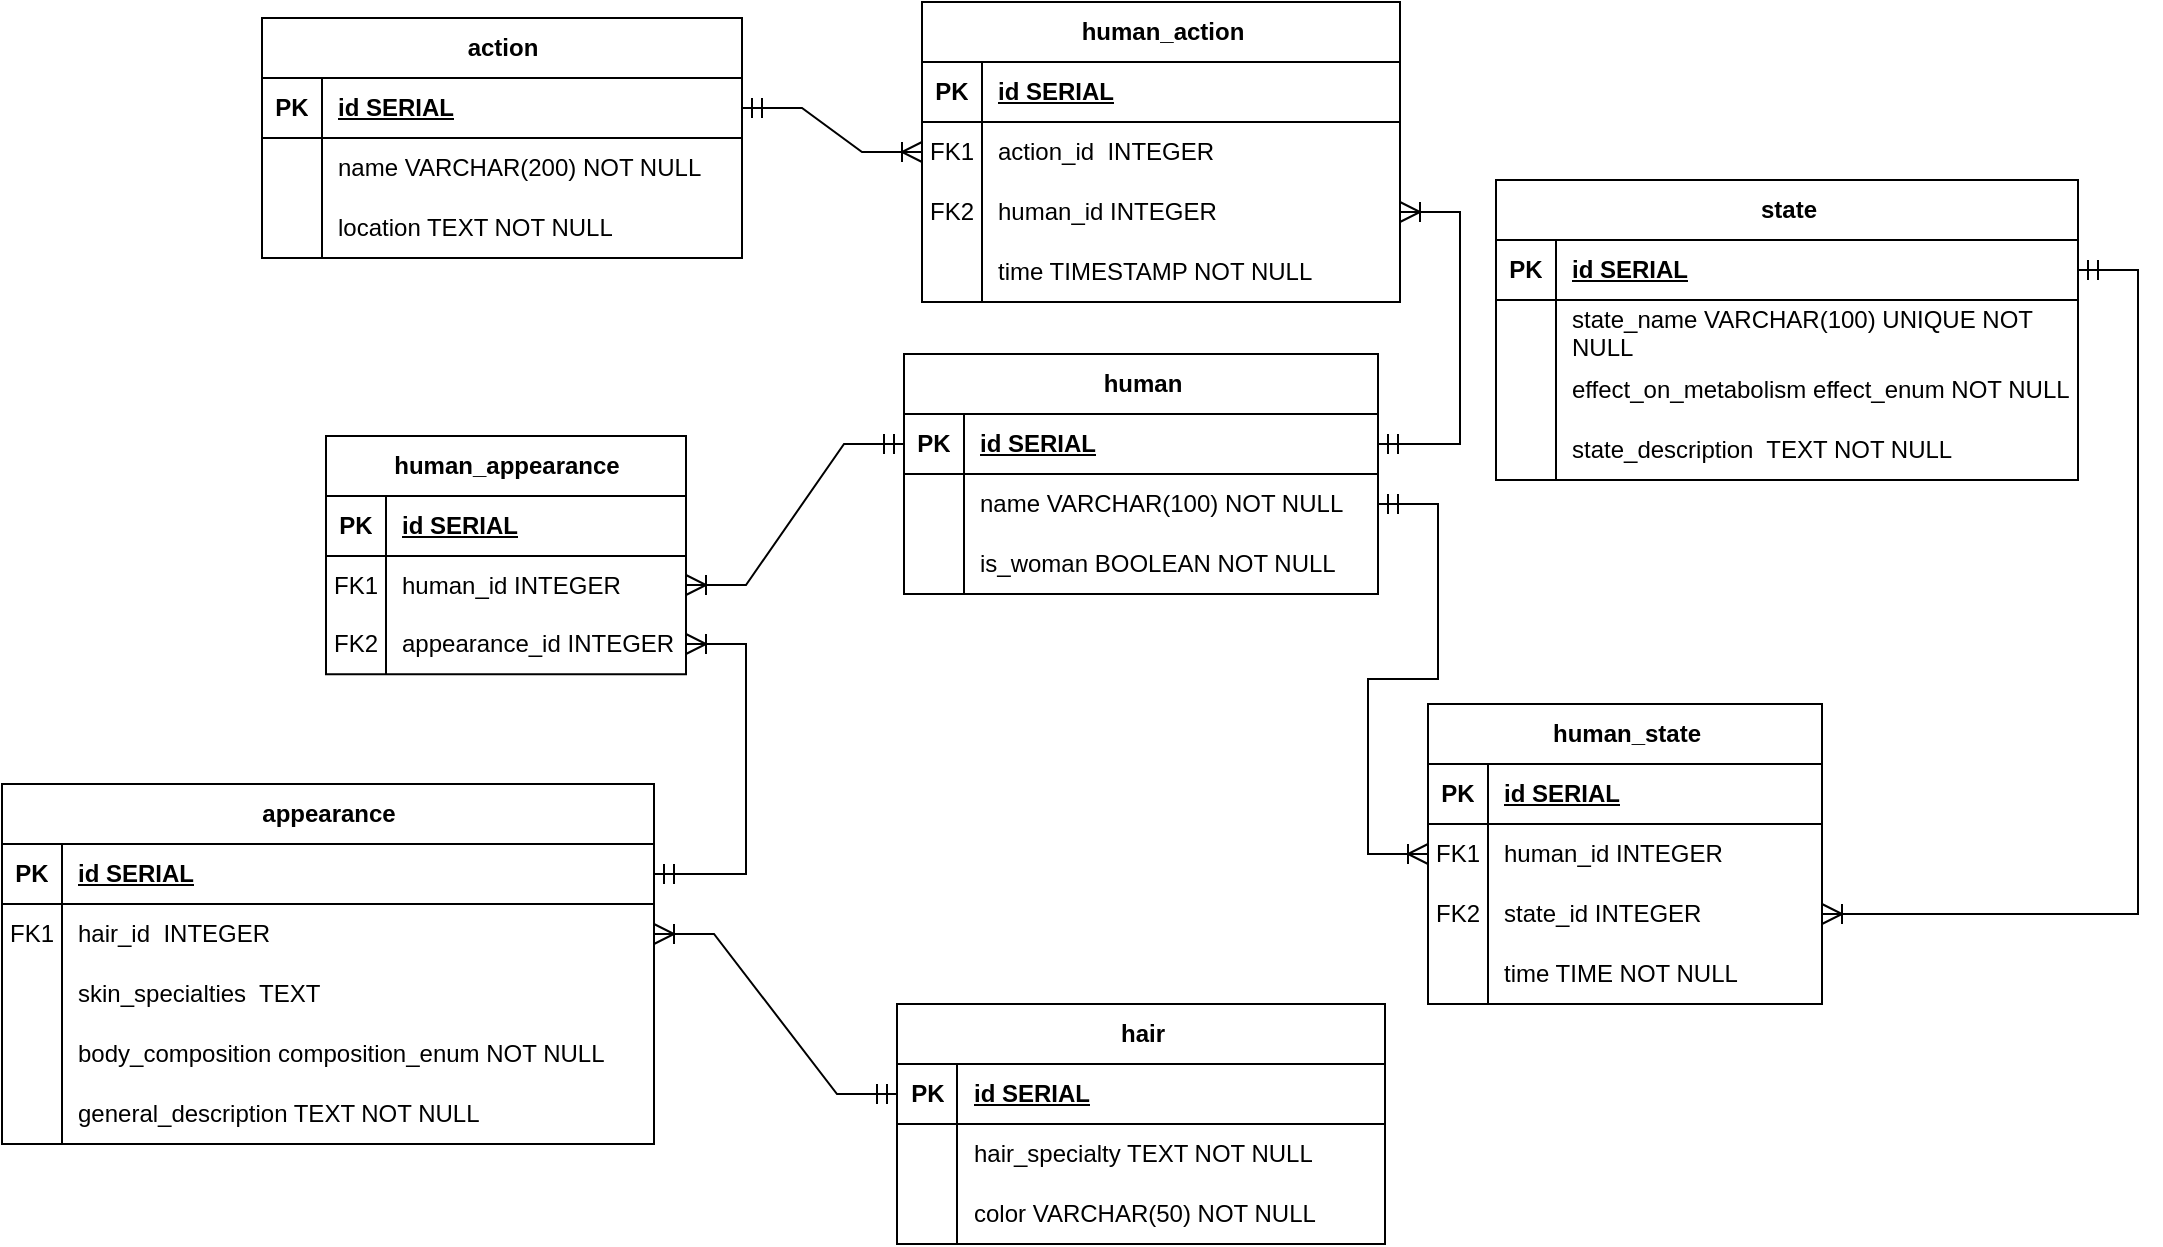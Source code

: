 <mxfile version="24.3.0" type="device">
  <diagram name="Страница — 1" id="eixM2uR3k9IXzNf28HV8">
    <mxGraphModel dx="1797" dy="666" grid="0" gridSize="10" guides="1" tooltips="1" connect="1" arrows="1" fold="1" page="0" pageScale="1" pageWidth="827" pageHeight="1169" math="0" shadow="0">
      <root>
        <mxCell id="0" />
        <mxCell id="1" parent="0" />
        <mxCell id="yar2LCx-EGG8Gln6HPdT-1" value="action" style="shape=table;startSize=30;container=1;collapsible=1;childLayout=tableLayout;fixedRows=1;rowLines=0;fontStyle=1;align=center;resizeLast=1;html=1;" parent="1" vertex="1">
          <mxGeometry x="-125" y="292" width="240" height="120" as="geometry" />
        </mxCell>
        <mxCell id="yar2LCx-EGG8Gln6HPdT-2" value="" style="shape=tableRow;horizontal=0;startSize=0;swimlaneHead=0;swimlaneBody=0;fillColor=none;collapsible=0;dropTarget=0;points=[[0,0.5],[1,0.5]];portConstraint=eastwest;top=0;left=0;right=0;bottom=1;" parent="yar2LCx-EGG8Gln6HPdT-1" vertex="1">
          <mxGeometry y="30" width="240" height="30" as="geometry" />
        </mxCell>
        <mxCell id="yar2LCx-EGG8Gln6HPdT-3" value="PK" style="shape=partialRectangle;connectable=0;fillColor=none;top=0;left=0;bottom=0;right=0;fontStyle=1;overflow=hidden;whiteSpace=wrap;html=1;" parent="yar2LCx-EGG8Gln6HPdT-2" vertex="1">
          <mxGeometry width="30" height="30" as="geometry">
            <mxRectangle width="30" height="30" as="alternateBounds" />
          </mxGeometry>
        </mxCell>
        <mxCell id="yar2LCx-EGG8Gln6HPdT-4" value="id SERIAL" style="shape=partialRectangle;connectable=0;fillColor=none;top=0;left=0;bottom=0;right=0;align=left;spacingLeft=6;fontStyle=5;overflow=hidden;whiteSpace=wrap;html=1;" parent="yar2LCx-EGG8Gln6HPdT-2" vertex="1">
          <mxGeometry x="30" width="210" height="30" as="geometry">
            <mxRectangle width="210" height="30" as="alternateBounds" />
          </mxGeometry>
        </mxCell>
        <mxCell id="yar2LCx-EGG8Gln6HPdT-5" value="" style="shape=tableRow;horizontal=0;startSize=0;swimlaneHead=0;swimlaneBody=0;fillColor=none;collapsible=0;dropTarget=0;points=[[0,0.5],[1,0.5]];portConstraint=eastwest;top=0;left=0;right=0;bottom=0;" parent="yar2LCx-EGG8Gln6HPdT-1" vertex="1">
          <mxGeometry y="60" width="240" height="30" as="geometry" />
        </mxCell>
        <mxCell id="yar2LCx-EGG8Gln6HPdT-6" value="" style="shape=partialRectangle;connectable=0;fillColor=none;top=0;left=0;bottom=0;right=0;editable=1;overflow=hidden;whiteSpace=wrap;html=1;" parent="yar2LCx-EGG8Gln6HPdT-5" vertex="1">
          <mxGeometry width="30" height="30" as="geometry">
            <mxRectangle width="30" height="30" as="alternateBounds" />
          </mxGeometry>
        </mxCell>
        <mxCell id="yar2LCx-EGG8Gln6HPdT-7" value="name VARCHAR(200) NOT NULL" style="shape=partialRectangle;connectable=0;fillColor=none;top=0;left=0;bottom=0;right=0;align=left;spacingLeft=6;overflow=hidden;whiteSpace=wrap;html=1;" parent="yar2LCx-EGG8Gln6HPdT-5" vertex="1">
          <mxGeometry x="30" width="210" height="30" as="geometry">
            <mxRectangle width="210" height="30" as="alternateBounds" />
          </mxGeometry>
        </mxCell>
        <mxCell id="yar2LCx-EGG8Gln6HPdT-8" value="" style="shape=tableRow;horizontal=0;startSize=0;swimlaneHead=0;swimlaneBody=0;fillColor=none;collapsible=0;dropTarget=0;points=[[0,0.5],[1,0.5]];portConstraint=eastwest;top=0;left=0;right=0;bottom=0;" parent="yar2LCx-EGG8Gln6HPdT-1" vertex="1">
          <mxGeometry y="90" width="240" height="30" as="geometry" />
        </mxCell>
        <mxCell id="yar2LCx-EGG8Gln6HPdT-9" value="" style="shape=partialRectangle;connectable=0;fillColor=none;top=0;left=0;bottom=0;right=0;editable=1;overflow=hidden;whiteSpace=wrap;html=1;" parent="yar2LCx-EGG8Gln6HPdT-8" vertex="1">
          <mxGeometry width="30" height="30" as="geometry">
            <mxRectangle width="30" height="30" as="alternateBounds" />
          </mxGeometry>
        </mxCell>
        <mxCell id="yar2LCx-EGG8Gln6HPdT-10" value="location TEXT NOT NULL" style="shape=partialRectangle;connectable=0;fillColor=none;top=0;left=0;bottom=0;right=0;align=left;spacingLeft=6;overflow=hidden;whiteSpace=wrap;html=1;" parent="yar2LCx-EGG8Gln6HPdT-8" vertex="1">
          <mxGeometry x="30" width="210" height="30" as="geometry">
            <mxRectangle width="210" height="30" as="alternateBounds" />
          </mxGeometry>
        </mxCell>
        <mxCell id="yar2LCx-EGG8Gln6HPdT-14" value="human_action" style="shape=table;startSize=30;container=1;collapsible=1;childLayout=tableLayout;fixedRows=1;rowLines=0;fontStyle=1;align=center;resizeLast=1;html=1;" parent="1" vertex="1">
          <mxGeometry x="205" y="284" width="239" height="150" as="geometry" />
        </mxCell>
        <mxCell id="yar2LCx-EGG8Gln6HPdT-15" value="" style="shape=tableRow;horizontal=0;startSize=0;swimlaneHead=0;swimlaneBody=0;fillColor=none;collapsible=0;dropTarget=0;points=[[0,0.5],[1,0.5]];portConstraint=eastwest;top=0;left=0;right=0;bottom=1;" parent="yar2LCx-EGG8Gln6HPdT-14" vertex="1">
          <mxGeometry y="30" width="239" height="30" as="geometry" />
        </mxCell>
        <mxCell id="yar2LCx-EGG8Gln6HPdT-16" value="PK" style="shape=partialRectangle;connectable=0;fillColor=none;top=0;left=0;bottom=0;right=0;fontStyle=1;overflow=hidden;whiteSpace=wrap;html=1;" parent="yar2LCx-EGG8Gln6HPdT-15" vertex="1">
          <mxGeometry width="30" height="30" as="geometry">
            <mxRectangle width="30" height="30" as="alternateBounds" />
          </mxGeometry>
        </mxCell>
        <mxCell id="yar2LCx-EGG8Gln6HPdT-17" value="id SERIAL" style="shape=partialRectangle;connectable=0;fillColor=none;top=0;left=0;bottom=0;right=0;align=left;spacingLeft=6;fontStyle=5;overflow=hidden;whiteSpace=wrap;html=1;" parent="yar2LCx-EGG8Gln6HPdT-15" vertex="1">
          <mxGeometry x="30" width="209" height="30" as="geometry">
            <mxRectangle width="209" height="30" as="alternateBounds" />
          </mxGeometry>
        </mxCell>
        <mxCell id="yar2LCx-EGG8Gln6HPdT-18" value="" style="shape=tableRow;horizontal=0;startSize=0;swimlaneHead=0;swimlaneBody=0;fillColor=none;collapsible=0;dropTarget=0;points=[[0,0.5],[1,0.5]];portConstraint=eastwest;top=0;left=0;right=0;bottom=0;" parent="yar2LCx-EGG8Gln6HPdT-14" vertex="1">
          <mxGeometry y="60" width="239" height="30" as="geometry" />
        </mxCell>
        <mxCell id="yar2LCx-EGG8Gln6HPdT-19" value="FK1" style="shape=partialRectangle;connectable=0;fillColor=none;top=0;left=0;bottom=0;right=0;editable=1;overflow=hidden;whiteSpace=wrap;html=1;" parent="yar2LCx-EGG8Gln6HPdT-18" vertex="1">
          <mxGeometry width="30" height="30" as="geometry">
            <mxRectangle width="30" height="30" as="alternateBounds" />
          </mxGeometry>
        </mxCell>
        <mxCell id="yar2LCx-EGG8Gln6HPdT-20" value="action_id&amp;nbsp; INTEGER" style="shape=partialRectangle;connectable=0;fillColor=none;top=0;left=0;bottom=0;right=0;align=left;spacingLeft=6;overflow=hidden;whiteSpace=wrap;html=1;" parent="yar2LCx-EGG8Gln6HPdT-18" vertex="1">
          <mxGeometry x="30" width="209" height="30" as="geometry">
            <mxRectangle width="209" height="30" as="alternateBounds" />
          </mxGeometry>
        </mxCell>
        <mxCell id="yar2LCx-EGG8Gln6HPdT-21" value="" style="shape=tableRow;horizontal=0;startSize=0;swimlaneHead=0;swimlaneBody=0;fillColor=none;collapsible=0;dropTarget=0;points=[[0,0.5],[1,0.5]];portConstraint=eastwest;top=0;left=0;right=0;bottom=0;" parent="yar2LCx-EGG8Gln6HPdT-14" vertex="1">
          <mxGeometry y="90" width="239" height="30" as="geometry" />
        </mxCell>
        <mxCell id="yar2LCx-EGG8Gln6HPdT-22" value="FK2" style="shape=partialRectangle;connectable=0;fillColor=none;top=0;left=0;bottom=0;right=0;editable=1;overflow=hidden;whiteSpace=wrap;html=1;" parent="yar2LCx-EGG8Gln6HPdT-21" vertex="1">
          <mxGeometry width="30" height="30" as="geometry">
            <mxRectangle width="30" height="30" as="alternateBounds" />
          </mxGeometry>
        </mxCell>
        <mxCell id="yar2LCx-EGG8Gln6HPdT-23" value="human_id INTEGER" style="shape=partialRectangle;connectable=0;fillColor=none;top=0;left=0;bottom=0;right=0;align=left;spacingLeft=6;overflow=hidden;whiteSpace=wrap;html=1;" parent="yar2LCx-EGG8Gln6HPdT-21" vertex="1">
          <mxGeometry x="30" width="209" height="30" as="geometry">
            <mxRectangle width="209" height="30" as="alternateBounds" />
          </mxGeometry>
        </mxCell>
        <mxCell id="yar2LCx-EGG8Gln6HPdT-118" style="shape=tableRow;horizontal=0;startSize=0;swimlaneHead=0;swimlaneBody=0;fillColor=none;collapsible=0;dropTarget=0;points=[[0,0.5],[1,0.5]];portConstraint=eastwest;top=0;left=0;right=0;bottom=0;" parent="yar2LCx-EGG8Gln6HPdT-14" vertex="1">
          <mxGeometry y="120" width="239" height="30" as="geometry" />
        </mxCell>
        <mxCell id="yar2LCx-EGG8Gln6HPdT-119" style="shape=partialRectangle;connectable=0;fillColor=none;top=0;left=0;bottom=0;right=0;editable=1;overflow=hidden;whiteSpace=wrap;html=1;" parent="yar2LCx-EGG8Gln6HPdT-118" vertex="1">
          <mxGeometry width="30" height="30" as="geometry">
            <mxRectangle width="30" height="30" as="alternateBounds" />
          </mxGeometry>
        </mxCell>
        <mxCell id="yar2LCx-EGG8Gln6HPdT-120" value="time TIMESTAMP NOT NULL" style="shape=partialRectangle;connectable=0;fillColor=none;top=0;left=0;bottom=0;right=0;align=left;spacingLeft=6;overflow=hidden;whiteSpace=wrap;html=1;" parent="yar2LCx-EGG8Gln6HPdT-118" vertex="1">
          <mxGeometry x="30" width="209" height="30" as="geometry">
            <mxRectangle width="209" height="30" as="alternateBounds" />
          </mxGeometry>
        </mxCell>
        <mxCell id="yar2LCx-EGG8Gln6HPdT-27" value="human" style="shape=table;startSize=30;container=1;collapsible=1;childLayout=tableLayout;fixedRows=1;rowLines=0;fontStyle=1;align=center;resizeLast=1;html=1;" parent="1" vertex="1">
          <mxGeometry x="196" y="460" width="237" height="120" as="geometry" />
        </mxCell>
        <mxCell id="yar2LCx-EGG8Gln6HPdT-28" value="" style="shape=tableRow;horizontal=0;startSize=0;swimlaneHead=0;swimlaneBody=0;fillColor=none;collapsible=0;dropTarget=0;points=[[0,0.5],[1,0.5]];portConstraint=eastwest;top=0;left=0;right=0;bottom=1;" parent="yar2LCx-EGG8Gln6HPdT-27" vertex="1">
          <mxGeometry y="30" width="237" height="30" as="geometry" />
        </mxCell>
        <mxCell id="yar2LCx-EGG8Gln6HPdT-29" value="PK" style="shape=partialRectangle;connectable=0;fillColor=none;top=0;left=0;bottom=0;right=0;fontStyle=1;overflow=hidden;whiteSpace=wrap;html=1;" parent="yar2LCx-EGG8Gln6HPdT-28" vertex="1">
          <mxGeometry width="30" height="30" as="geometry">
            <mxRectangle width="30" height="30" as="alternateBounds" />
          </mxGeometry>
        </mxCell>
        <mxCell id="yar2LCx-EGG8Gln6HPdT-30" value="id SERIAL" style="shape=partialRectangle;connectable=0;fillColor=none;top=0;left=0;bottom=0;right=0;align=left;spacingLeft=6;fontStyle=5;overflow=hidden;whiteSpace=wrap;html=1;" parent="yar2LCx-EGG8Gln6HPdT-28" vertex="1">
          <mxGeometry x="30" width="207" height="30" as="geometry">
            <mxRectangle width="207" height="30" as="alternateBounds" />
          </mxGeometry>
        </mxCell>
        <mxCell id="yar2LCx-EGG8Gln6HPdT-31" value="" style="shape=tableRow;horizontal=0;startSize=0;swimlaneHead=0;swimlaneBody=0;fillColor=none;collapsible=0;dropTarget=0;points=[[0,0.5],[1,0.5]];portConstraint=eastwest;top=0;left=0;right=0;bottom=0;" parent="yar2LCx-EGG8Gln6HPdT-27" vertex="1">
          <mxGeometry y="60" width="237" height="30" as="geometry" />
        </mxCell>
        <mxCell id="yar2LCx-EGG8Gln6HPdT-32" value="" style="shape=partialRectangle;connectable=0;fillColor=none;top=0;left=0;bottom=0;right=0;editable=1;overflow=hidden;whiteSpace=wrap;html=1;" parent="yar2LCx-EGG8Gln6HPdT-31" vertex="1">
          <mxGeometry width="30" height="30" as="geometry">
            <mxRectangle width="30" height="30" as="alternateBounds" />
          </mxGeometry>
        </mxCell>
        <mxCell id="yar2LCx-EGG8Gln6HPdT-33" value="name VARCHAR(100) NOT NULL" style="shape=partialRectangle;connectable=0;fillColor=none;top=0;left=0;bottom=0;right=0;align=left;spacingLeft=6;overflow=hidden;whiteSpace=wrap;html=1;" parent="yar2LCx-EGG8Gln6HPdT-31" vertex="1">
          <mxGeometry x="30" width="207" height="30" as="geometry">
            <mxRectangle width="207" height="30" as="alternateBounds" />
          </mxGeometry>
        </mxCell>
        <mxCell id="yar2LCx-EGG8Gln6HPdT-34" value="" style="shape=tableRow;horizontal=0;startSize=0;swimlaneHead=0;swimlaneBody=0;fillColor=none;collapsible=0;dropTarget=0;points=[[0,0.5],[1,0.5]];portConstraint=eastwest;top=0;left=0;right=0;bottom=0;" parent="yar2LCx-EGG8Gln6HPdT-27" vertex="1">
          <mxGeometry y="90" width="237" height="30" as="geometry" />
        </mxCell>
        <mxCell id="yar2LCx-EGG8Gln6HPdT-35" value="" style="shape=partialRectangle;connectable=0;fillColor=none;top=0;left=0;bottom=0;right=0;editable=1;overflow=hidden;whiteSpace=wrap;html=1;" parent="yar2LCx-EGG8Gln6HPdT-34" vertex="1">
          <mxGeometry width="30" height="30" as="geometry">
            <mxRectangle width="30" height="30" as="alternateBounds" />
          </mxGeometry>
        </mxCell>
        <mxCell id="yar2LCx-EGG8Gln6HPdT-36" value="is_woman BOOLEAN NOT NULL" style="shape=partialRectangle;connectable=0;fillColor=none;top=0;left=0;bottom=0;right=0;align=left;spacingLeft=6;overflow=hidden;whiteSpace=wrap;html=1;" parent="yar2LCx-EGG8Gln6HPdT-34" vertex="1">
          <mxGeometry x="30" width="207" height="30" as="geometry">
            <mxRectangle width="207" height="30" as="alternateBounds" />
          </mxGeometry>
        </mxCell>
        <mxCell id="yar2LCx-EGG8Gln6HPdT-40" value="human_appearance" style="shape=table;startSize=30;container=1;collapsible=1;childLayout=tableLayout;fixedRows=1;rowLines=0;fontStyle=1;align=center;resizeLast=1;html=1;" parent="1" vertex="1">
          <mxGeometry x="-93" y="501" width="180" height="119.124" as="geometry" />
        </mxCell>
        <mxCell id="yar2LCx-EGG8Gln6HPdT-41" value="" style="shape=tableRow;horizontal=0;startSize=0;swimlaneHead=0;swimlaneBody=0;fillColor=none;collapsible=0;dropTarget=0;points=[[0,0.5],[1,0.5]];portConstraint=eastwest;top=0;left=0;right=0;bottom=1;" parent="yar2LCx-EGG8Gln6HPdT-40" vertex="1">
          <mxGeometry y="30" width="180" height="30" as="geometry" />
        </mxCell>
        <mxCell id="yar2LCx-EGG8Gln6HPdT-42" value="PK" style="shape=partialRectangle;connectable=0;fillColor=none;top=0;left=0;bottom=0;right=0;fontStyle=1;overflow=hidden;whiteSpace=wrap;html=1;" parent="yar2LCx-EGG8Gln6HPdT-41" vertex="1">
          <mxGeometry width="30" height="30" as="geometry">
            <mxRectangle width="30" height="30" as="alternateBounds" />
          </mxGeometry>
        </mxCell>
        <mxCell id="yar2LCx-EGG8Gln6HPdT-43" value="id SERIAL" style="shape=partialRectangle;connectable=0;fillColor=none;top=0;left=0;bottom=0;right=0;align=left;spacingLeft=6;fontStyle=5;overflow=hidden;whiteSpace=wrap;html=1;" parent="yar2LCx-EGG8Gln6HPdT-41" vertex="1">
          <mxGeometry x="30" width="150" height="30" as="geometry">
            <mxRectangle width="150" height="30" as="alternateBounds" />
          </mxGeometry>
        </mxCell>
        <mxCell id="yar2LCx-EGG8Gln6HPdT-44" value="" style="shape=tableRow;horizontal=0;startSize=0;swimlaneHead=0;swimlaneBody=0;fillColor=none;collapsible=0;dropTarget=0;points=[[0,0.5],[1,0.5]];portConstraint=eastwest;top=0;left=0;right=0;bottom=0;" parent="yar2LCx-EGG8Gln6HPdT-40" vertex="1">
          <mxGeometry y="60" width="180" height="29" as="geometry" />
        </mxCell>
        <mxCell id="yar2LCx-EGG8Gln6HPdT-45" value="FK1" style="shape=partialRectangle;connectable=0;fillColor=none;top=0;left=0;bottom=0;right=0;editable=1;overflow=hidden;whiteSpace=wrap;html=1;" parent="yar2LCx-EGG8Gln6HPdT-44" vertex="1">
          <mxGeometry width="30" height="29" as="geometry">
            <mxRectangle width="30" height="29" as="alternateBounds" />
          </mxGeometry>
        </mxCell>
        <mxCell id="yar2LCx-EGG8Gln6HPdT-46" value="human_id INTEGER" style="shape=partialRectangle;connectable=0;fillColor=none;top=0;left=0;bottom=0;right=0;align=left;spacingLeft=6;overflow=hidden;whiteSpace=wrap;html=1;" parent="yar2LCx-EGG8Gln6HPdT-44" vertex="1">
          <mxGeometry x="30" width="150" height="29" as="geometry">
            <mxRectangle width="150" height="29" as="alternateBounds" />
          </mxGeometry>
        </mxCell>
        <mxCell id="yar2LCx-EGG8Gln6HPdT-47" value="" style="shape=tableRow;horizontal=0;startSize=0;swimlaneHead=0;swimlaneBody=0;fillColor=none;collapsible=0;dropTarget=0;points=[[0,0.5],[1,0.5]];portConstraint=eastwest;top=0;left=0;right=0;bottom=0;" parent="yar2LCx-EGG8Gln6HPdT-40" vertex="1">
          <mxGeometry y="89" width="180" height="30" as="geometry" />
        </mxCell>
        <mxCell id="yar2LCx-EGG8Gln6HPdT-48" value="FK2" style="shape=partialRectangle;connectable=0;fillColor=none;top=0;left=0;bottom=0;right=0;editable=1;overflow=hidden;whiteSpace=wrap;html=1;" parent="yar2LCx-EGG8Gln6HPdT-47" vertex="1">
          <mxGeometry width="30" height="30" as="geometry">
            <mxRectangle width="30" height="30" as="alternateBounds" />
          </mxGeometry>
        </mxCell>
        <mxCell id="yar2LCx-EGG8Gln6HPdT-49" value="appearance_id INTEGER" style="shape=partialRectangle;connectable=0;fillColor=none;top=0;left=0;bottom=0;right=0;align=left;spacingLeft=6;overflow=hidden;whiteSpace=wrap;html=1;" parent="yar2LCx-EGG8Gln6HPdT-47" vertex="1">
          <mxGeometry x="30" width="150" height="30" as="geometry">
            <mxRectangle width="150" height="30" as="alternateBounds" />
          </mxGeometry>
        </mxCell>
        <mxCell id="yar2LCx-EGG8Gln6HPdT-53" value="appearance" style="shape=table;startSize=30;container=1;collapsible=1;childLayout=tableLayout;fixedRows=1;rowLines=0;fontStyle=1;align=center;resizeLast=1;html=1;" parent="1" vertex="1">
          <mxGeometry x="-255" y="675" width="326" height="180" as="geometry" />
        </mxCell>
        <mxCell id="yar2LCx-EGG8Gln6HPdT-54" value="" style="shape=tableRow;horizontal=0;startSize=0;swimlaneHead=0;swimlaneBody=0;fillColor=none;collapsible=0;dropTarget=0;points=[[0,0.5],[1,0.5]];portConstraint=eastwest;top=0;left=0;right=0;bottom=1;" parent="yar2LCx-EGG8Gln6HPdT-53" vertex="1">
          <mxGeometry y="30" width="326" height="30" as="geometry" />
        </mxCell>
        <mxCell id="yar2LCx-EGG8Gln6HPdT-55" value="PK" style="shape=partialRectangle;connectable=0;fillColor=none;top=0;left=0;bottom=0;right=0;fontStyle=1;overflow=hidden;whiteSpace=wrap;html=1;" parent="yar2LCx-EGG8Gln6HPdT-54" vertex="1">
          <mxGeometry width="30" height="30" as="geometry">
            <mxRectangle width="30" height="30" as="alternateBounds" />
          </mxGeometry>
        </mxCell>
        <mxCell id="yar2LCx-EGG8Gln6HPdT-56" value="id SERIAL" style="shape=partialRectangle;connectable=0;fillColor=none;top=0;left=0;bottom=0;right=0;align=left;spacingLeft=6;fontStyle=5;overflow=hidden;whiteSpace=wrap;html=1;" parent="yar2LCx-EGG8Gln6HPdT-54" vertex="1">
          <mxGeometry x="30" width="296" height="30" as="geometry">
            <mxRectangle width="296" height="30" as="alternateBounds" />
          </mxGeometry>
        </mxCell>
        <mxCell id="yar2LCx-EGG8Gln6HPdT-57" value="" style="shape=tableRow;horizontal=0;startSize=0;swimlaneHead=0;swimlaneBody=0;fillColor=none;collapsible=0;dropTarget=0;points=[[0,0.5],[1,0.5]];portConstraint=eastwest;top=0;left=0;right=0;bottom=0;" parent="yar2LCx-EGG8Gln6HPdT-53" vertex="1">
          <mxGeometry y="60" width="326" height="30" as="geometry" />
        </mxCell>
        <mxCell id="yar2LCx-EGG8Gln6HPdT-58" value="FK1" style="shape=partialRectangle;connectable=0;fillColor=none;top=0;left=0;bottom=0;right=0;editable=1;overflow=hidden;whiteSpace=wrap;html=1;" parent="yar2LCx-EGG8Gln6HPdT-57" vertex="1">
          <mxGeometry width="30" height="30" as="geometry">
            <mxRectangle width="30" height="30" as="alternateBounds" />
          </mxGeometry>
        </mxCell>
        <mxCell id="yar2LCx-EGG8Gln6HPdT-59" value="hair_id&amp;nbsp; INTEGER" style="shape=partialRectangle;connectable=0;fillColor=none;top=0;left=0;bottom=0;right=0;align=left;spacingLeft=6;overflow=hidden;whiteSpace=wrap;html=1;" parent="yar2LCx-EGG8Gln6HPdT-57" vertex="1">
          <mxGeometry x="30" width="296" height="30" as="geometry">
            <mxRectangle width="296" height="30" as="alternateBounds" />
          </mxGeometry>
        </mxCell>
        <mxCell id="yar2LCx-EGG8Gln6HPdT-60" value="" style="shape=tableRow;horizontal=0;startSize=0;swimlaneHead=0;swimlaneBody=0;fillColor=none;collapsible=0;dropTarget=0;points=[[0,0.5],[1,0.5]];portConstraint=eastwest;top=0;left=0;right=0;bottom=0;" parent="yar2LCx-EGG8Gln6HPdT-53" vertex="1">
          <mxGeometry y="90" width="326" height="30" as="geometry" />
        </mxCell>
        <mxCell id="yar2LCx-EGG8Gln6HPdT-61" value="" style="shape=partialRectangle;connectable=0;fillColor=none;top=0;left=0;bottom=0;right=0;editable=1;overflow=hidden;whiteSpace=wrap;html=1;" parent="yar2LCx-EGG8Gln6HPdT-60" vertex="1">
          <mxGeometry width="30" height="30" as="geometry">
            <mxRectangle width="30" height="30" as="alternateBounds" />
          </mxGeometry>
        </mxCell>
        <mxCell id="yar2LCx-EGG8Gln6HPdT-62" value="skin_specialties&amp;nbsp; TEXT" style="shape=partialRectangle;connectable=0;fillColor=none;top=0;left=0;bottom=0;right=0;align=left;spacingLeft=6;overflow=hidden;whiteSpace=wrap;html=1;" parent="yar2LCx-EGG8Gln6HPdT-60" vertex="1">
          <mxGeometry x="30" width="296" height="30" as="geometry">
            <mxRectangle width="296" height="30" as="alternateBounds" />
          </mxGeometry>
        </mxCell>
        <mxCell id="yar2LCx-EGG8Gln6HPdT-63" value="" style="shape=tableRow;horizontal=0;startSize=0;swimlaneHead=0;swimlaneBody=0;fillColor=none;collapsible=0;dropTarget=0;points=[[0,0.5],[1,0.5]];portConstraint=eastwest;top=0;left=0;right=0;bottom=0;" parent="yar2LCx-EGG8Gln6HPdT-53" vertex="1">
          <mxGeometry y="120" width="326" height="30" as="geometry" />
        </mxCell>
        <mxCell id="yar2LCx-EGG8Gln6HPdT-64" value="" style="shape=partialRectangle;connectable=0;fillColor=none;top=0;left=0;bottom=0;right=0;editable=1;overflow=hidden;whiteSpace=wrap;html=1;" parent="yar2LCx-EGG8Gln6HPdT-63" vertex="1">
          <mxGeometry width="30" height="30" as="geometry">
            <mxRectangle width="30" height="30" as="alternateBounds" />
          </mxGeometry>
        </mxCell>
        <mxCell id="yar2LCx-EGG8Gln6HPdT-65" value="body_composition composition_enum NOT NULL" style="shape=partialRectangle;connectable=0;fillColor=none;top=0;left=0;bottom=0;right=0;align=left;spacingLeft=6;overflow=hidden;whiteSpace=wrap;html=1;" parent="yar2LCx-EGG8Gln6HPdT-63" vertex="1">
          <mxGeometry x="30" width="296" height="30" as="geometry">
            <mxRectangle width="296" height="30" as="alternateBounds" />
          </mxGeometry>
        </mxCell>
        <mxCell id="yar2LCx-EGG8Gln6HPdT-115" style="shape=tableRow;horizontal=0;startSize=0;swimlaneHead=0;swimlaneBody=0;fillColor=none;collapsible=0;dropTarget=0;points=[[0,0.5],[1,0.5]];portConstraint=eastwest;top=0;left=0;right=0;bottom=0;" parent="yar2LCx-EGG8Gln6HPdT-53" vertex="1">
          <mxGeometry y="150" width="326" height="30" as="geometry" />
        </mxCell>
        <mxCell id="yar2LCx-EGG8Gln6HPdT-116" style="shape=partialRectangle;connectable=0;fillColor=none;top=0;left=0;bottom=0;right=0;editable=1;overflow=hidden;whiteSpace=wrap;html=1;" parent="yar2LCx-EGG8Gln6HPdT-115" vertex="1">
          <mxGeometry width="30" height="30" as="geometry">
            <mxRectangle width="30" height="30" as="alternateBounds" />
          </mxGeometry>
        </mxCell>
        <mxCell id="yar2LCx-EGG8Gln6HPdT-117" value="general_description TEXT NOT NULL" style="shape=partialRectangle;connectable=0;fillColor=none;top=0;left=0;bottom=0;right=0;align=left;spacingLeft=6;overflow=hidden;whiteSpace=wrap;html=1;" parent="yar2LCx-EGG8Gln6HPdT-115" vertex="1">
          <mxGeometry x="30" width="296" height="30" as="geometry">
            <mxRectangle width="296" height="30" as="alternateBounds" />
          </mxGeometry>
        </mxCell>
        <mxCell id="yar2LCx-EGG8Gln6HPdT-66" value="hair" style="shape=table;startSize=30;container=1;collapsible=1;childLayout=tableLayout;fixedRows=1;rowLines=0;fontStyle=1;align=center;resizeLast=1;html=1;" parent="1" vertex="1">
          <mxGeometry x="192.5" y="785" width="244" height="120" as="geometry" />
        </mxCell>
        <mxCell id="yar2LCx-EGG8Gln6HPdT-67" value="" style="shape=tableRow;horizontal=0;startSize=0;swimlaneHead=0;swimlaneBody=0;fillColor=none;collapsible=0;dropTarget=0;points=[[0,0.5],[1,0.5]];portConstraint=eastwest;top=0;left=0;right=0;bottom=1;" parent="yar2LCx-EGG8Gln6HPdT-66" vertex="1">
          <mxGeometry y="30" width="244" height="30" as="geometry" />
        </mxCell>
        <mxCell id="yar2LCx-EGG8Gln6HPdT-68" value="PK" style="shape=partialRectangle;connectable=0;fillColor=none;top=0;left=0;bottom=0;right=0;fontStyle=1;overflow=hidden;whiteSpace=wrap;html=1;" parent="yar2LCx-EGG8Gln6HPdT-67" vertex="1">
          <mxGeometry width="30" height="30" as="geometry">
            <mxRectangle width="30" height="30" as="alternateBounds" />
          </mxGeometry>
        </mxCell>
        <mxCell id="yar2LCx-EGG8Gln6HPdT-69" value="id SERIAL" style="shape=partialRectangle;connectable=0;fillColor=none;top=0;left=0;bottom=0;right=0;align=left;spacingLeft=6;fontStyle=5;overflow=hidden;whiteSpace=wrap;html=1;" parent="yar2LCx-EGG8Gln6HPdT-67" vertex="1">
          <mxGeometry x="30" width="214" height="30" as="geometry">
            <mxRectangle width="214" height="30" as="alternateBounds" />
          </mxGeometry>
        </mxCell>
        <mxCell id="yar2LCx-EGG8Gln6HPdT-70" value="" style="shape=tableRow;horizontal=0;startSize=0;swimlaneHead=0;swimlaneBody=0;fillColor=none;collapsible=0;dropTarget=0;points=[[0,0.5],[1,0.5]];portConstraint=eastwest;top=0;left=0;right=0;bottom=0;" parent="yar2LCx-EGG8Gln6HPdT-66" vertex="1">
          <mxGeometry y="60" width="244" height="30" as="geometry" />
        </mxCell>
        <mxCell id="yar2LCx-EGG8Gln6HPdT-71" value="" style="shape=partialRectangle;connectable=0;fillColor=none;top=0;left=0;bottom=0;right=0;editable=1;overflow=hidden;whiteSpace=wrap;html=1;" parent="yar2LCx-EGG8Gln6HPdT-70" vertex="1">
          <mxGeometry width="30" height="30" as="geometry">
            <mxRectangle width="30" height="30" as="alternateBounds" />
          </mxGeometry>
        </mxCell>
        <mxCell id="yar2LCx-EGG8Gln6HPdT-72" value="hair_specialty TEXT NOT NULL" style="shape=partialRectangle;connectable=0;fillColor=none;top=0;left=0;bottom=0;right=0;align=left;spacingLeft=6;overflow=hidden;whiteSpace=wrap;html=1;" parent="yar2LCx-EGG8Gln6HPdT-70" vertex="1">
          <mxGeometry x="30" width="214" height="30" as="geometry">
            <mxRectangle width="214" height="30" as="alternateBounds" />
          </mxGeometry>
        </mxCell>
        <mxCell id="yar2LCx-EGG8Gln6HPdT-73" value="" style="shape=tableRow;horizontal=0;startSize=0;swimlaneHead=0;swimlaneBody=0;fillColor=none;collapsible=0;dropTarget=0;points=[[0,0.5],[1,0.5]];portConstraint=eastwest;top=0;left=0;right=0;bottom=0;" parent="yar2LCx-EGG8Gln6HPdT-66" vertex="1">
          <mxGeometry y="90" width="244" height="30" as="geometry" />
        </mxCell>
        <mxCell id="yar2LCx-EGG8Gln6HPdT-74" value="" style="shape=partialRectangle;connectable=0;fillColor=none;top=0;left=0;bottom=0;right=0;editable=1;overflow=hidden;whiteSpace=wrap;html=1;" parent="yar2LCx-EGG8Gln6HPdT-73" vertex="1">
          <mxGeometry width="30" height="30" as="geometry">
            <mxRectangle width="30" height="30" as="alternateBounds" />
          </mxGeometry>
        </mxCell>
        <mxCell id="yar2LCx-EGG8Gln6HPdT-75" value="color VARCHAR(50) NOT NULL" style="shape=partialRectangle;connectable=0;fillColor=none;top=0;left=0;bottom=0;right=0;align=left;spacingLeft=6;overflow=hidden;whiteSpace=wrap;html=1;" parent="yar2LCx-EGG8Gln6HPdT-73" vertex="1">
          <mxGeometry x="30" width="214" height="30" as="geometry">
            <mxRectangle width="214" height="30" as="alternateBounds" />
          </mxGeometry>
        </mxCell>
        <mxCell id="yar2LCx-EGG8Gln6HPdT-79" value="state" style="shape=table;startSize=30;container=1;collapsible=1;childLayout=tableLayout;fixedRows=1;rowLines=0;fontStyle=1;align=center;resizeLast=1;html=1;" parent="1" vertex="1">
          <mxGeometry x="492" y="373" width="291" height="150" as="geometry" />
        </mxCell>
        <mxCell id="yar2LCx-EGG8Gln6HPdT-80" value="" style="shape=tableRow;horizontal=0;startSize=0;swimlaneHead=0;swimlaneBody=0;fillColor=none;collapsible=0;dropTarget=0;points=[[0,0.5],[1,0.5]];portConstraint=eastwest;top=0;left=0;right=0;bottom=1;" parent="yar2LCx-EGG8Gln6HPdT-79" vertex="1">
          <mxGeometry y="30" width="291" height="30" as="geometry" />
        </mxCell>
        <mxCell id="yar2LCx-EGG8Gln6HPdT-81" value="PK" style="shape=partialRectangle;connectable=0;fillColor=none;top=0;left=0;bottom=0;right=0;fontStyle=1;overflow=hidden;whiteSpace=wrap;html=1;" parent="yar2LCx-EGG8Gln6HPdT-80" vertex="1">
          <mxGeometry width="30" height="30" as="geometry">
            <mxRectangle width="30" height="30" as="alternateBounds" />
          </mxGeometry>
        </mxCell>
        <mxCell id="yar2LCx-EGG8Gln6HPdT-82" value="id SERIAL" style="shape=partialRectangle;connectable=0;fillColor=none;top=0;left=0;bottom=0;right=0;align=left;spacingLeft=6;fontStyle=5;overflow=hidden;whiteSpace=wrap;html=1;" parent="yar2LCx-EGG8Gln6HPdT-80" vertex="1">
          <mxGeometry x="30" width="261" height="30" as="geometry">
            <mxRectangle width="261" height="30" as="alternateBounds" />
          </mxGeometry>
        </mxCell>
        <mxCell id="yar2LCx-EGG8Gln6HPdT-83" value="" style="shape=tableRow;horizontal=0;startSize=0;swimlaneHead=0;swimlaneBody=0;fillColor=none;collapsible=0;dropTarget=0;points=[[0,0.5],[1,0.5]];portConstraint=eastwest;top=0;left=0;right=0;bottom=0;" parent="yar2LCx-EGG8Gln6HPdT-79" vertex="1">
          <mxGeometry y="60" width="291" height="30" as="geometry" />
        </mxCell>
        <mxCell id="yar2LCx-EGG8Gln6HPdT-84" value="" style="shape=partialRectangle;connectable=0;fillColor=none;top=0;left=0;bottom=0;right=0;editable=1;overflow=hidden;whiteSpace=wrap;html=1;" parent="yar2LCx-EGG8Gln6HPdT-83" vertex="1">
          <mxGeometry width="30" height="30" as="geometry">
            <mxRectangle width="30" height="30" as="alternateBounds" />
          </mxGeometry>
        </mxCell>
        <mxCell id="yar2LCx-EGG8Gln6HPdT-85" value="state_name VARCHAR(100) UNIQUE NOT NULL" style="shape=partialRectangle;connectable=0;fillColor=none;top=0;left=0;bottom=0;right=0;align=left;spacingLeft=6;overflow=hidden;whiteSpace=wrap;html=1;" parent="yar2LCx-EGG8Gln6HPdT-83" vertex="1">
          <mxGeometry x="30" width="261" height="30" as="geometry">
            <mxRectangle width="261" height="30" as="alternateBounds" />
          </mxGeometry>
        </mxCell>
        <mxCell id="yar2LCx-EGG8Gln6HPdT-86" value="" style="shape=tableRow;horizontal=0;startSize=0;swimlaneHead=0;swimlaneBody=0;fillColor=none;collapsible=0;dropTarget=0;points=[[0,0.5],[1,0.5]];portConstraint=eastwest;top=0;left=0;right=0;bottom=0;" parent="yar2LCx-EGG8Gln6HPdT-79" vertex="1">
          <mxGeometry y="90" width="291" height="30" as="geometry" />
        </mxCell>
        <mxCell id="yar2LCx-EGG8Gln6HPdT-87" value="" style="shape=partialRectangle;connectable=0;fillColor=none;top=0;left=0;bottom=0;right=0;editable=1;overflow=hidden;whiteSpace=wrap;html=1;" parent="yar2LCx-EGG8Gln6HPdT-86" vertex="1">
          <mxGeometry width="30" height="30" as="geometry">
            <mxRectangle width="30" height="30" as="alternateBounds" />
          </mxGeometry>
        </mxCell>
        <mxCell id="yar2LCx-EGG8Gln6HPdT-88" value="effect_on_metabolism effect_enum NOT NULL" style="shape=partialRectangle;connectable=0;fillColor=none;top=0;left=0;bottom=0;right=0;align=left;spacingLeft=6;overflow=hidden;whiteSpace=wrap;html=1;" parent="yar2LCx-EGG8Gln6HPdT-86" vertex="1">
          <mxGeometry x="30" width="261" height="30" as="geometry">
            <mxRectangle width="261" height="30" as="alternateBounds" />
          </mxGeometry>
        </mxCell>
        <mxCell id="yar2LCx-EGG8Gln6HPdT-112" style="shape=tableRow;horizontal=0;startSize=0;swimlaneHead=0;swimlaneBody=0;fillColor=none;collapsible=0;dropTarget=0;points=[[0,0.5],[1,0.5]];portConstraint=eastwest;top=0;left=0;right=0;bottom=0;" parent="yar2LCx-EGG8Gln6HPdT-79" vertex="1">
          <mxGeometry y="120" width="291" height="30" as="geometry" />
        </mxCell>
        <mxCell id="yar2LCx-EGG8Gln6HPdT-113" style="shape=partialRectangle;connectable=0;fillColor=none;top=0;left=0;bottom=0;right=0;editable=1;overflow=hidden;whiteSpace=wrap;html=1;" parent="yar2LCx-EGG8Gln6HPdT-112" vertex="1">
          <mxGeometry width="30" height="30" as="geometry">
            <mxRectangle width="30" height="30" as="alternateBounds" />
          </mxGeometry>
        </mxCell>
        <mxCell id="yar2LCx-EGG8Gln6HPdT-114" value="state_description&amp;nbsp; TEXT NOT NULL" style="shape=partialRectangle;connectable=0;fillColor=none;top=0;left=0;bottom=0;right=0;align=left;spacingLeft=6;overflow=hidden;whiteSpace=wrap;html=1;" parent="yar2LCx-EGG8Gln6HPdT-112" vertex="1">
          <mxGeometry x="30" width="261" height="30" as="geometry">
            <mxRectangle width="261" height="30" as="alternateBounds" />
          </mxGeometry>
        </mxCell>
        <mxCell id="yar2LCx-EGG8Gln6HPdT-92" value="human_state" style="shape=table;startSize=30;container=1;collapsible=1;childLayout=tableLayout;fixedRows=1;rowLines=0;fontStyle=1;align=center;resizeLast=1;html=1;" parent="1" vertex="1">
          <mxGeometry x="458" y="635" width="197" height="150" as="geometry" />
        </mxCell>
        <mxCell id="yar2LCx-EGG8Gln6HPdT-93" value="" style="shape=tableRow;horizontal=0;startSize=0;swimlaneHead=0;swimlaneBody=0;fillColor=none;collapsible=0;dropTarget=0;points=[[0,0.5],[1,0.5]];portConstraint=eastwest;top=0;left=0;right=0;bottom=1;" parent="yar2LCx-EGG8Gln6HPdT-92" vertex="1">
          <mxGeometry y="30" width="197" height="30" as="geometry" />
        </mxCell>
        <mxCell id="yar2LCx-EGG8Gln6HPdT-94" value="PK" style="shape=partialRectangle;connectable=0;fillColor=none;top=0;left=0;bottom=0;right=0;fontStyle=1;overflow=hidden;whiteSpace=wrap;html=1;" parent="yar2LCx-EGG8Gln6HPdT-93" vertex="1">
          <mxGeometry width="30" height="30" as="geometry">
            <mxRectangle width="30" height="30" as="alternateBounds" />
          </mxGeometry>
        </mxCell>
        <mxCell id="yar2LCx-EGG8Gln6HPdT-95" value="id SERIAL" style="shape=partialRectangle;connectable=0;fillColor=none;top=0;left=0;bottom=0;right=0;align=left;spacingLeft=6;fontStyle=5;overflow=hidden;whiteSpace=wrap;html=1;" parent="yar2LCx-EGG8Gln6HPdT-93" vertex="1">
          <mxGeometry x="30" width="167" height="30" as="geometry">
            <mxRectangle width="167" height="30" as="alternateBounds" />
          </mxGeometry>
        </mxCell>
        <mxCell id="yar2LCx-EGG8Gln6HPdT-96" value="" style="shape=tableRow;horizontal=0;startSize=0;swimlaneHead=0;swimlaneBody=0;fillColor=none;collapsible=0;dropTarget=0;points=[[0,0.5],[1,0.5]];portConstraint=eastwest;top=0;left=0;right=0;bottom=0;" parent="yar2LCx-EGG8Gln6HPdT-92" vertex="1">
          <mxGeometry y="60" width="197" height="30" as="geometry" />
        </mxCell>
        <mxCell id="yar2LCx-EGG8Gln6HPdT-97" value="FK1" style="shape=partialRectangle;connectable=0;fillColor=none;top=0;left=0;bottom=0;right=0;editable=1;overflow=hidden;whiteSpace=wrap;html=1;" parent="yar2LCx-EGG8Gln6HPdT-96" vertex="1">
          <mxGeometry width="30" height="30" as="geometry">
            <mxRectangle width="30" height="30" as="alternateBounds" />
          </mxGeometry>
        </mxCell>
        <mxCell id="yar2LCx-EGG8Gln6HPdT-98" value="human_id INTEGER" style="shape=partialRectangle;connectable=0;fillColor=none;top=0;left=0;bottom=0;right=0;align=left;spacingLeft=6;overflow=hidden;whiteSpace=wrap;html=1;" parent="yar2LCx-EGG8Gln6HPdT-96" vertex="1">
          <mxGeometry x="30" width="167" height="30" as="geometry">
            <mxRectangle width="167" height="30" as="alternateBounds" />
          </mxGeometry>
        </mxCell>
        <mxCell id="yar2LCx-EGG8Gln6HPdT-99" value="" style="shape=tableRow;horizontal=0;startSize=0;swimlaneHead=0;swimlaneBody=0;fillColor=none;collapsible=0;dropTarget=0;points=[[0,0.5],[1,0.5]];portConstraint=eastwest;top=0;left=0;right=0;bottom=0;" parent="yar2LCx-EGG8Gln6HPdT-92" vertex="1">
          <mxGeometry y="90" width="197" height="30" as="geometry" />
        </mxCell>
        <mxCell id="yar2LCx-EGG8Gln6HPdT-100" value="FK2" style="shape=partialRectangle;connectable=0;fillColor=none;top=0;left=0;bottom=0;right=0;editable=1;overflow=hidden;whiteSpace=wrap;html=1;" parent="yar2LCx-EGG8Gln6HPdT-99" vertex="1">
          <mxGeometry width="30" height="30" as="geometry">
            <mxRectangle width="30" height="30" as="alternateBounds" />
          </mxGeometry>
        </mxCell>
        <mxCell id="yar2LCx-EGG8Gln6HPdT-101" value="state_id INTEGER" style="shape=partialRectangle;connectable=0;fillColor=none;top=0;left=0;bottom=0;right=0;align=left;spacingLeft=6;overflow=hidden;whiteSpace=wrap;html=1;" parent="yar2LCx-EGG8Gln6HPdT-99" vertex="1">
          <mxGeometry x="30" width="167" height="30" as="geometry">
            <mxRectangle width="167" height="30" as="alternateBounds" />
          </mxGeometry>
        </mxCell>
        <mxCell id="yar2LCx-EGG8Gln6HPdT-102" value="" style="shape=tableRow;horizontal=0;startSize=0;swimlaneHead=0;swimlaneBody=0;fillColor=none;collapsible=0;dropTarget=0;points=[[0,0.5],[1,0.5]];portConstraint=eastwest;top=0;left=0;right=0;bottom=0;" parent="yar2LCx-EGG8Gln6HPdT-92" vertex="1">
          <mxGeometry y="120" width="197" height="30" as="geometry" />
        </mxCell>
        <mxCell id="yar2LCx-EGG8Gln6HPdT-103" value="" style="shape=partialRectangle;connectable=0;fillColor=none;top=0;left=0;bottom=0;right=0;editable=1;overflow=hidden;whiteSpace=wrap;html=1;" parent="yar2LCx-EGG8Gln6HPdT-102" vertex="1">
          <mxGeometry width="30" height="30" as="geometry">
            <mxRectangle width="30" height="30" as="alternateBounds" />
          </mxGeometry>
        </mxCell>
        <mxCell id="yar2LCx-EGG8Gln6HPdT-104" value="time TIME NOT NULL" style="shape=partialRectangle;connectable=0;fillColor=none;top=0;left=0;bottom=0;right=0;align=left;spacingLeft=6;overflow=hidden;whiteSpace=wrap;html=1;" parent="yar2LCx-EGG8Gln6HPdT-102" vertex="1">
          <mxGeometry x="30" width="167" height="30" as="geometry">
            <mxRectangle width="167" height="30" as="alternateBounds" />
          </mxGeometry>
        </mxCell>
        <mxCell id="yar2LCx-EGG8Gln6HPdT-105" value="" style="edgeStyle=entityRelationEdgeStyle;fontSize=12;html=1;endArrow=ERoneToMany;startArrow=ERmandOne;rounded=0;startSize=8;endSize=8;" parent="1" source="yar2LCx-EGG8Gln6HPdT-2" target="yar2LCx-EGG8Gln6HPdT-18" edge="1">
          <mxGeometry width="100" height="100" relative="1" as="geometry">
            <mxPoint x="155" y="261" as="sourcePoint" />
            <mxPoint x="386" y="521" as="targetPoint" />
          </mxGeometry>
        </mxCell>
        <mxCell id="yar2LCx-EGG8Gln6HPdT-106" value="" style="edgeStyle=entityRelationEdgeStyle;fontSize=12;html=1;endArrow=ERoneToMany;startArrow=ERmandOne;rounded=0;startSize=8;endSize=8;" parent="1" source="yar2LCx-EGG8Gln6HPdT-28" target="yar2LCx-EGG8Gln6HPdT-21" edge="1">
          <mxGeometry width="100" height="100" relative="1" as="geometry">
            <mxPoint x="477" y="453" as="sourcePoint" />
            <mxPoint x="576" y="467" as="targetPoint" />
          </mxGeometry>
        </mxCell>
        <mxCell id="yar2LCx-EGG8Gln6HPdT-107" value="" style="edgeStyle=entityRelationEdgeStyle;fontSize=12;html=1;endArrow=ERoneToMany;startArrow=ERmandOne;rounded=0;startSize=8;endSize=8;" parent="1" source="yar2LCx-EGG8Gln6HPdT-80" target="yar2LCx-EGG8Gln6HPdT-99" edge="1">
          <mxGeometry width="100" height="100" relative="1" as="geometry">
            <mxPoint x="633" y="918" as="sourcePoint" />
            <mxPoint x="739.0" y="490" as="targetPoint" />
          </mxGeometry>
        </mxCell>
        <mxCell id="yar2LCx-EGG8Gln6HPdT-108" value="" style="edgeStyle=entityRelationEdgeStyle;fontSize=12;html=1;endArrow=ERoneToMany;startArrow=ERmandOne;rounded=0;startSize=8;endSize=8;" parent="1" source="yar2LCx-EGG8Gln6HPdT-31" target="yar2LCx-EGG8Gln6HPdT-96" edge="1">
          <mxGeometry width="100" height="100" relative="1" as="geometry">
            <mxPoint x="704" y="701" as="sourcePoint" />
            <mxPoint x="679" y="496" as="targetPoint" />
          </mxGeometry>
        </mxCell>
        <mxCell id="yar2LCx-EGG8Gln6HPdT-109" value="" style="edgeStyle=entityRelationEdgeStyle;fontSize=12;html=1;endArrow=ERoneToMany;startArrow=ERmandOne;rounded=0;startSize=8;endSize=8;" parent="1" source="yar2LCx-EGG8Gln6HPdT-67" target="yar2LCx-EGG8Gln6HPdT-57" edge="1">
          <mxGeometry width="100" height="100" relative="1" as="geometry">
            <mxPoint x="-29" y="1017" as="sourcePoint" />
            <mxPoint x="71" y="917" as="targetPoint" />
          </mxGeometry>
        </mxCell>
        <mxCell id="yar2LCx-EGG8Gln6HPdT-110" value="" style="edgeStyle=entityRelationEdgeStyle;fontSize=12;html=1;endArrow=ERoneToMany;startArrow=ERmandOne;rounded=0;startSize=8;endSize=8;" parent="1" source="yar2LCx-EGG8Gln6HPdT-28" target="yar2LCx-EGG8Gln6HPdT-44" edge="1">
          <mxGeometry width="100" height="100" relative="1" as="geometry">
            <mxPoint x="-144" y="1014" as="sourcePoint" />
            <mxPoint x="99" y="463" as="targetPoint" />
          </mxGeometry>
        </mxCell>
        <mxCell id="yar2LCx-EGG8Gln6HPdT-111" value="" style="edgeStyle=entityRelationEdgeStyle;fontSize=12;html=1;endArrow=ERoneToMany;startArrow=ERmandOne;rounded=0;startSize=8;endSize=8;" parent="1" source="yar2LCx-EGG8Gln6HPdT-54" target="yar2LCx-EGG8Gln6HPdT-47" edge="1">
          <mxGeometry width="100" height="100" relative="1" as="geometry">
            <mxPoint x="162.5" y="620.12" as="sourcePoint" />
            <mxPoint x="146.5" y="765.12" as="targetPoint" />
          </mxGeometry>
        </mxCell>
      </root>
    </mxGraphModel>
  </diagram>
</mxfile>
